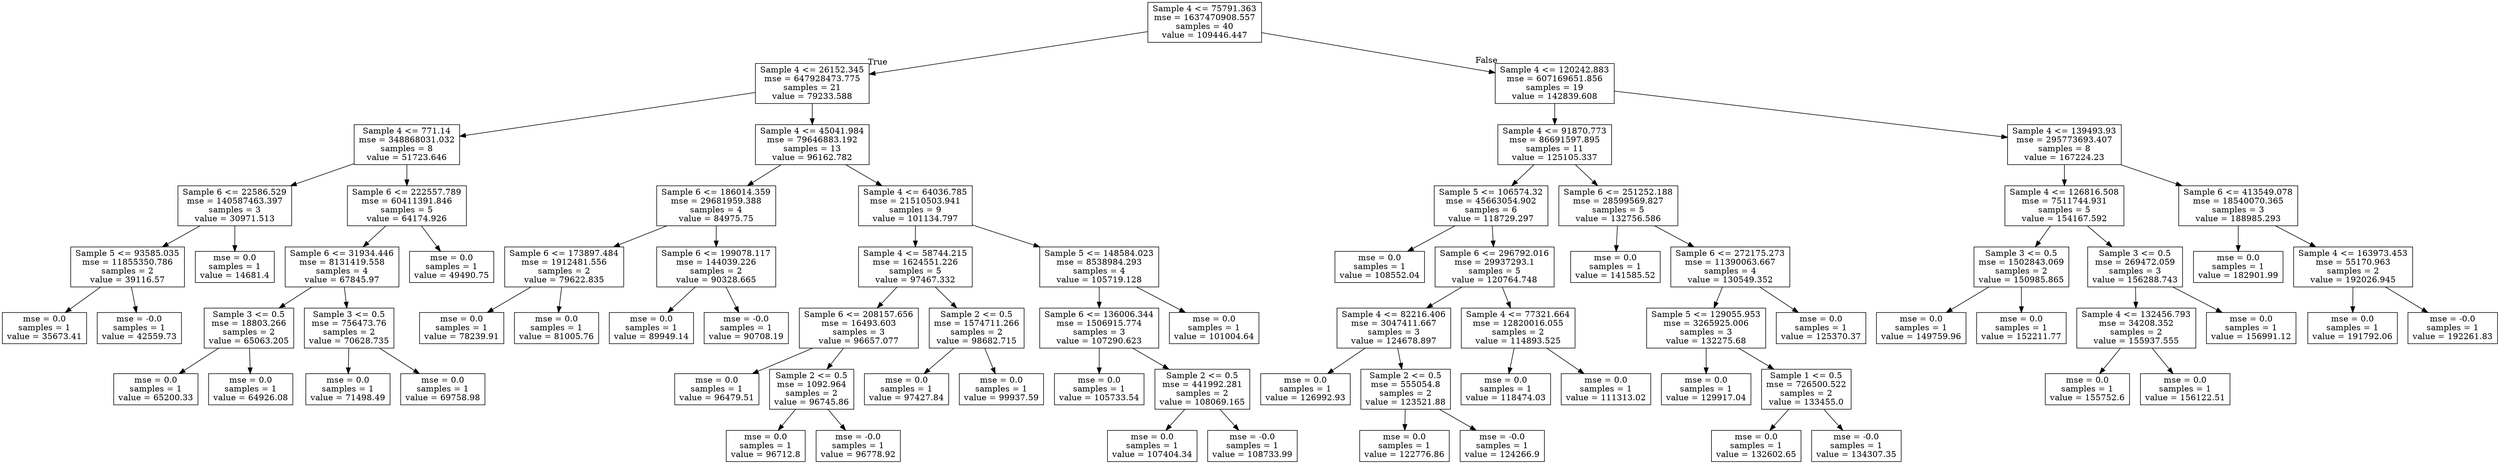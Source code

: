 digraph Tree {
node [shape=box] ;
0 [label="Sample 4 <= 75791.363\nmse = 1637470908.557\nsamples = 40\nvalue = 109446.447"] ;
1 [label="Sample 4 <= 26152.345\nmse = 647928473.775\nsamples = 21\nvalue = 79233.588"] ;
0 -> 1 [labeldistance=2.5, labelangle=45, headlabel="True"] ;
2 [label="Sample 4 <= 771.14\nmse = 348868031.032\nsamples = 8\nvalue = 51723.646"] ;
1 -> 2 ;
3 [label="Sample 6 <= 22586.529\nmse = 140587463.397\nsamples = 3\nvalue = 30971.513"] ;
2 -> 3 ;
4 [label="Sample 5 <= 93585.035\nmse = 11855350.786\nsamples = 2\nvalue = 39116.57"] ;
3 -> 4 ;
5 [label="mse = 0.0\nsamples = 1\nvalue = 35673.41"] ;
4 -> 5 ;
6 [label="mse = -0.0\nsamples = 1\nvalue = 42559.73"] ;
4 -> 6 ;
7 [label="mse = 0.0\nsamples = 1\nvalue = 14681.4"] ;
3 -> 7 ;
8 [label="Sample 6 <= 222557.789\nmse = 60411391.846\nsamples = 5\nvalue = 64174.926"] ;
2 -> 8 ;
9 [label="Sample 6 <= 31934.446\nmse = 8131419.558\nsamples = 4\nvalue = 67845.97"] ;
8 -> 9 ;
10 [label="Sample 3 <= 0.5\nmse = 18803.266\nsamples = 2\nvalue = 65063.205"] ;
9 -> 10 ;
11 [label="mse = 0.0\nsamples = 1\nvalue = 65200.33"] ;
10 -> 11 ;
12 [label="mse = 0.0\nsamples = 1\nvalue = 64926.08"] ;
10 -> 12 ;
13 [label="Sample 3 <= 0.5\nmse = 756473.76\nsamples = 2\nvalue = 70628.735"] ;
9 -> 13 ;
14 [label="mse = 0.0\nsamples = 1\nvalue = 71498.49"] ;
13 -> 14 ;
15 [label="mse = 0.0\nsamples = 1\nvalue = 69758.98"] ;
13 -> 15 ;
16 [label="mse = 0.0\nsamples = 1\nvalue = 49490.75"] ;
8 -> 16 ;
17 [label="Sample 4 <= 45041.984\nmse = 79646883.192\nsamples = 13\nvalue = 96162.782"] ;
1 -> 17 ;
18 [label="Sample 6 <= 186014.359\nmse = 29681959.388\nsamples = 4\nvalue = 84975.75"] ;
17 -> 18 ;
19 [label="Sample 6 <= 173897.484\nmse = 1912481.556\nsamples = 2\nvalue = 79622.835"] ;
18 -> 19 ;
20 [label="mse = 0.0\nsamples = 1\nvalue = 78239.91"] ;
19 -> 20 ;
21 [label="mse = 0.0\nsamples = 1\nvalue = 81005.76"] ;
19 -> 21 ;
22 [label="Sample 6 <= 199078.117\nmse = 144039.226\nsamples = 2\nvalue = 90328.665"] ;
18 -> 22 ;
23 [label="mse = 0.0\nsamples = 1\nvalue = 89949.14"] ;
22 -> 23 ;
24 [label="mse = -0.0\nsamples = 1\nvalue = 90708.19"] ;
22 -> 24 ;
25 [label="Sample 4 <= 64036.785\nmse = 21510503.941\nsamples = 9\nvalue = 101134.797"] ;
17 -> 25 ;
26 [label="Sample 4 <= 58744.215\nmse = 1624551.226\nsamples = 5\nvalue = 97467.332"] ;
25 -> 26 ;
27 [label="Sample 6 <= 208157.656\nmse = 16493.603\nsamples = 3\nvalue = 96657.077"] ;
26 -> 27 ;
28 [label="mse = 0.0\nsamples = 1\nvalue = 96479.51"] ;
27 -> 28 ;
29 [label="Sample 2 <= 0.5\nmse = 1092.964\nsamples = 2\nvalue = 96745.86"] ;
27 -> 29 ;
30 [label="mse = 0.0\nsamples = 1\nvalue = 96712.8"] ;
29 -> 30 ;
31 [label="mse = -0.0\nsamples = 1\nvalue = 96778.92"] ;
29 -> 31 ;
32 [label="Sample 2 <= 0.5\nmse = 1574711.266\nsamples = 2\nvalue = 98682.715"] ;
26 -> 32 ;
33 [label="mse = 0.0\nsamples = 1\nvalue = 97427.84"] ;
32 -> 33 ;
34 [label="mse = 0.0\nsamples = 1\nvalue = 99937.59"] ;
32 -> 34 ;
35 [label="Sample 5 <= 148584.023\nmse = 8538984.293\nsamples = 4\nvalue = 105719.128"] ;
25 -> 35 ;
36 [label="Sample 6 <= 136006.344\nmse = 1506915.774\nsamples = 3\nvalue = 107290.623"] ;
35 -> 36 ;
37 [label="mse = 0.0\nsamples = 1\nvalue = 105733.54"] ;
36 -> 37 ;
38 [label="Sample 2 <= 0.5\nmse = 441992.281\nsamples = 2\nvalue = 108069.165"] ;
36 -> 38 ;
39 [label="mse = 0.0\nsamples = 1\nvalue = 107404.34"] ;
38 -> 39 ;
40 [label="mse = -0.0\nsamples = 1\nvalue = 108733.99"] ;
38 -> 40 ;
41 [label="mse = 0.0\nsamples = 1\nvalue = 101004.64"] ;
35 -> 41 ;
42 [label="Sample 4 <= 120242.883\nmse = 607169651.856\nsamples = 19\nvalue = 142839.608"] ;
0 -> 42 [labeldistance=2.5, labelangle=-45, headlabel="False"] ;
43 [label="Sample 4 <= 91870.773\nmse = 86691597.895\nsamples = 11\nvalue = 125105.337"] ;
42 -> 43 ;
44 [label="Sample 5 <= 106574.32\nmse = 45663054.902\nsamples = 6\nvalue = 118729.297"] ;
43 -> 44 ;
45 [label="mse = 0.0\nsamples = 1\nvalue = 108552.04"] ;
44 -> 45 ;
46 [label="Sample 6 <= 296792.016\nmse = 29937293.1\nsamples = 5\nvalue = 120764.748"] ;
44 -> 46 ;
47 [label="Sample 4 <= 82216.406\nmse = 3047411.667\nsamples = 3\nvalue = 124678.897"] ;
46 -> 47 ;
48 [label="mse = 0.0\nsamples = 1\nvalue = 126992.93"] ;
47 -> 48 ;
49 [label="Sample 2 <= 0.5\nmse = 555054.8\nsamples = 2\nvalue = 123521.88"] ;
47 -> 49 ;
50 [label="mse = 0.0\nsamples = 1\nvalue = 122776.86"] ;
49 -> 50 ;
51 [label="mse = -0.0\nsamples = 1\nvalue = 124266.9"] ;
49 -> 51 ;
52 [label="Sample 4 <= 77321.664\nmse = 12820016.055\nsamples = 2\nvalue = 114893.525"] ;
46 -> 52 ;
53 [label="mse = 0.0\nsamples = 1\nvalue = 118474.03"] ;
52 -> 53 ;
54 [label="mse = 0.0\nsamples = 1\nvalue = 111313.02"] ;
52 -> 54 ;
55 [label="Sample 6 <= 251252.188\nmse = 28599569.827\nsamples = 5\nvalue = 132756.586"] ;
43 -> 55 ;
56 [label="mse = 0.0\nsamples = 1\nvalue = 141585.52"] ;
55 -> 56 ;
57 [label="Sample 6 <= 272175.273\nmse = 11390063.667\nsamples = 4\nvalue = 130549.352"] ;
55 -> 57 ;
58 [label="Sample 5 <= 129055.953\nmse = 3265925.006\nsamples = 3\nvalue = 132275.68"] ;
57 -> 58 ;
59 [label="mse = 0.0\nsamples = 1\nvalue = 129917.04"] ;
58 -> 59 ;
60 [label="Sample 1 <= 0.5\nmse = 726500.522\nsamples = 2\nvalue = 133455.0"] ;
58 -> 60 ;
61 [label="mse = 0.0\nsamples = 1\nvalue = 132602.65"] ;
60 -> 61 ;
62 [label="mse = -0.0\nsamples = 1\nvalue = 134307.35"] ;
60 -> 62 ;
63 [label="mse = 0.0\nsamples = 1\nvalue = 125370.37"] ;
57 -> 63 ;
64 [label="Sample 4 <= 139493.93\nmse = 295773693.407\nsamples = 8\nvalue = 167224.23"] ;
42 -> 64 ;
65 [label="Sample 4 <= 126816.508\nmse = 7511744.931\nsamples = 5\nvalue = 154167.592"] ;
64 -> 65 ;
66 [label="Sample 3 <= 0.5\nmse = 1502843.069\nsamples = 2\nvalue = 150985.865"] ;
65 -> 66 ;
67 [label="mse = 0.0\nsamples = 1\nvalue = 149759.96"] ;
66 -> 67 ;
68 [label="mse = 0.0\nsamples = 1\nvalue = 152211.77"] ;
66 -> 68 ;
69 [label="Sample 3 <= 0.5\nmse = 269472.059\nsamples = 3\nvalue = 156288.743"] ;
65 -> 69 ;
70 [label="Sample 4 <= 132456.793\nmse = 34208.352\nsamples = 2\nvalue = 155937.555"] ;
69 -> 70 ;
71 [label="mse = 0.0\nsamples = 1\nvalue = 155752.6"] ;
70 -> 71 ;
72 [label="mse = 0.0\nsamples = 1\nvalue = 156122.51"] ;
70 -> 72 ;
73 [label="mse = 0.0\nsamples = 1\nvalue = 156991.12"] ;
69 -> 73 ;
74 [label="Sample 6 <= 413549.078\nmse = 18540070.365\nsamples = 3\nvalue = 188985.293"] ;
64 -> 74 ;
75 [label="mse = 0.0\nsamples = 1\nvalue = 182901.99"] ;
74 -> 75 ;
76 [label="Sample 4 <= 163973.453\nmse = 55170.963\nsamples = 2\nvalue = 192026.945"] ;
74 -> 76 ;
77 [label="mse = 0.0\nsamples = 1\nvalue = 191792.06"] ;
76 -> 77 ;
78 [label="mse = -0.0\nsamples = 1\nvalue = 192261.83"] ;
76 -> 78 ;
}